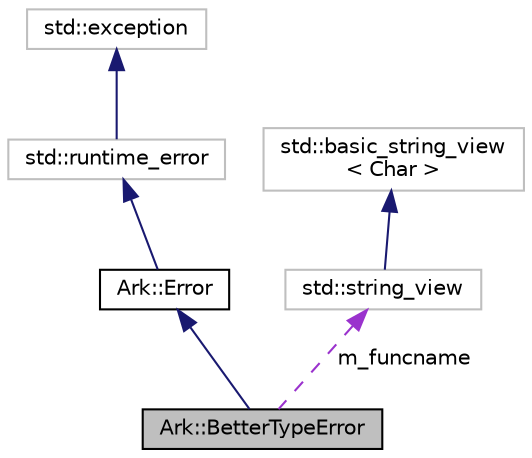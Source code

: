 digraph "Ark::BetterTypeError"
{
 // INTERACTIVE_SVG=YES
 // LATEX_PDF_SIZE
  edge [fontname="Helvetica",fontsize="10",labelfontname="Helvetica",labelfontsize="10"];
  node [fontname="Helvetica",fontsize="10",shape=record];
  Node1 [label="Ark::BetterTypeError",height=0.2,width=0.4,color="black", fillcolor="grey75", style="filled", fontcolor="black",tooltip="A type error triggered when types don't match."];
  Node2 -> Node1 [dir="back",color="midnightblue",fontsize="10",style="solid",fontname="Helvetica"];
  Node2 [label="Ark::Error",height=0.2,width=0.4,color="black", fillcolor="white", style="filled",URL="$d6/d43/classArk_1_1Error.html",tooltip=" "];
  Node3 -> Node2 [dir="back",color="midnightblue",fontsize="10",style="solid",fontname="Helvetica"];
  Node3 [label="std::runtime_error",height=0.2,width=0.4,color="grey75", fillcolor="white", style="filled",tooltip=" "];
  Node4 -> Node3 [dir="back",color="midnightblue",fontsize="10",style="solid",fontname="Helvetica"];
  Node4 [label="std::exception",height=0.2,width=0.4,color="grey75", fillcolor="white", style="filled",tooltip=" "];
  Node5 -> Node1 [dir="back",color="darkorchid3",fontsize="10",style="dashed",label=" m_funcname" ,fontname="Helvetica"];
  Node5 [label="std::string_view",height=0.2,width=0.4,color="grey75", fillcolor="white", style="filled",tooltip=" "];
  Node6 -> Node5 [dir="back",color="midnightblue",fontsize="10",style="solid",fontname="Helvetica"];
  Node6 [label="std::basic_string_view\l\< Char \>",height=0.2,width=0.4,color="grey75", fillcolor="white", style="filled",tooltip=" "];
}
